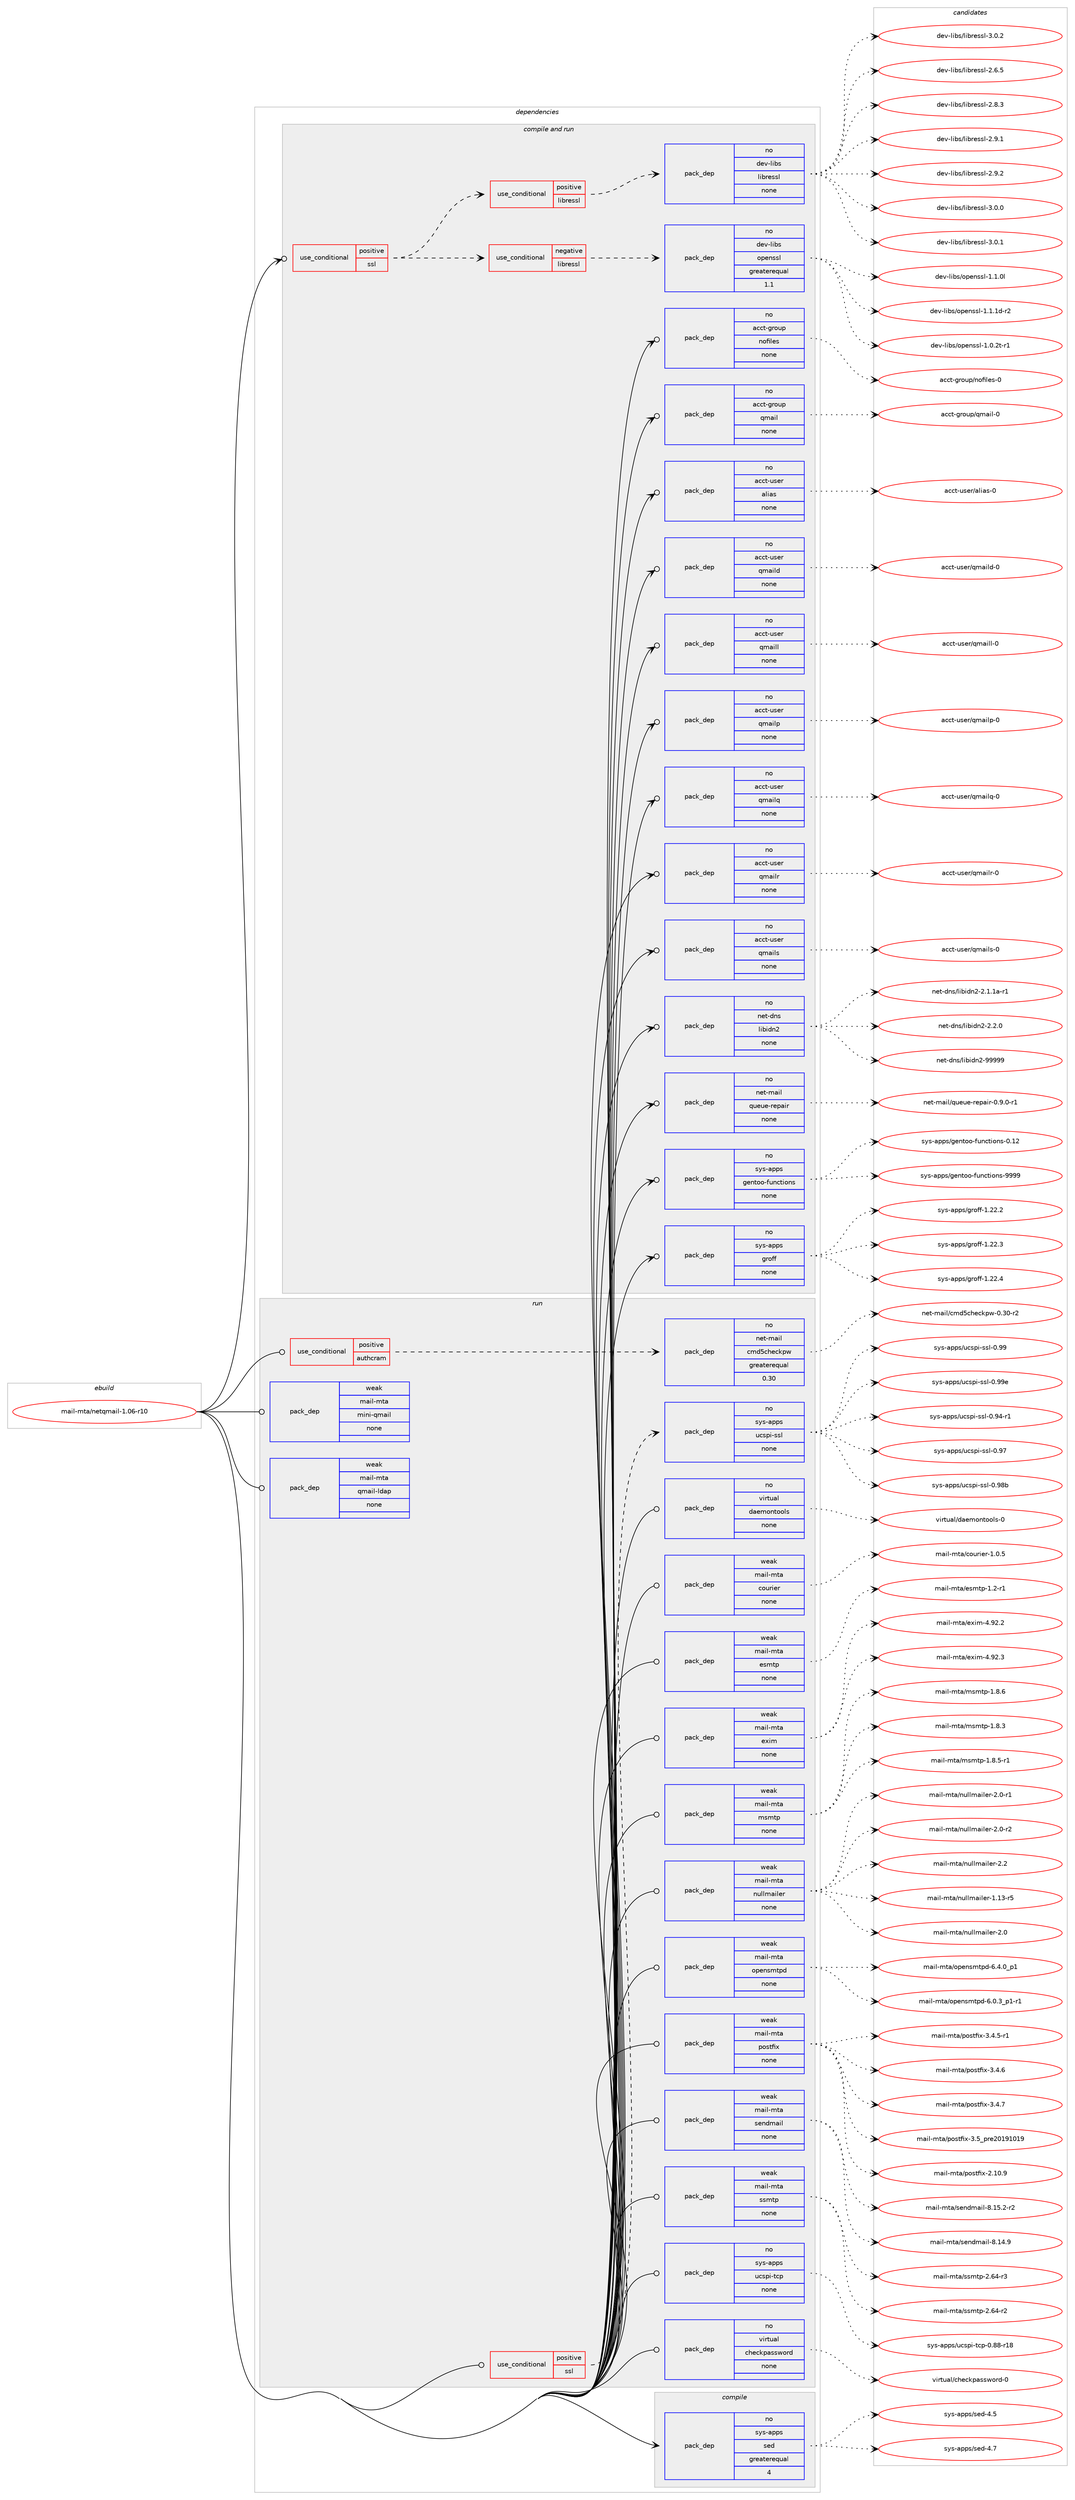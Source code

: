 digraph prolog {

# *************
# Graph options
# *************

newrank=true;
concentrate=true;
compound=true;
graph [rankdir=LR,fontname=Helvetica,fontsize=10,ranksep=1.5];#, ranksep=2.5, nodesep=0.2];
edge  [arrowhead=vee];
node  [fontname=Helvetica,fontsize=10];

# **********
# The ebuild
# **********

subgraph cluster_leftcol {
color=gray;
rank=same;
label=<<i>ebuild</i>>;
id [label="mail-mta/netqmail-1.06-r10", color=red, width=4, href="../mail-mta/netqmail-1.06-r10.svg"];
}

# ****************
# The dependencies
# ****************

subgraph cluster_midcol {
color=gray;
label=<<i>dependencies</i>>;
subgraph cluster_compile {
fillcolor="#eeeeee";
style=filled;
label=<<i>compile</i>>;
subgraph pack571732 {
dependency773787 [label=<<TABLE BORDER="0" CELLBORDER="1" CELLSPACING="0" CELLPADDING="4" WIDTH="220"><TR><TD ROWSPAN="6" CELLPADDING="30">pack_dep</TD></TR><TR><TD WIDTH="110">no</TD></TR><TR><TD>sys-apps</TD></TR><TR><TD>sed</TD></TR><TR><TD>greaterequal</TD></TR><TR><TD>4</TD></TR></TABLE>>, shape=none, color=blue];
}
id:e -> dependency773787:w [weight=20,style="solid",arrowhead="vee"];
}
subgraph cluster_compileandrun {
fillcolor="#eeeeee";
style=filled;
label=<<i>compile and run</i>>;
subgraph cond188644 {
dependency773788 [label=<<TABLE BORDER="0" CELLBORDER="1" CELLSPACING="0" CELLPADDING="4"><TR><TD ROWSPAN="3" CELLPADDING="10">use_conditional</TD></TR><TR><TD>positive</TD></TR><TR><TD>ssl</TD></TR></TABLE>>, shape=none, color=red];
subgraph cond188645 {
dependency773789 [label=<<TABLE BORDER="0" CELLBORDER="1" CELLSPACING="0" CELLPADDING="4"><TR><TD ROWSPAN="3" CELLPADDING="10">use_conditional</TD></TR><TR><TD>negative</TD></TR><TR><TD>libressl</TD></TR></TABLE>>, shape=none, color=red];
subgraph pack571733 {
dependency773790 [label=<<TABLE BORDER="0" CELLBORDER="1" CELLSPACING="0" CELLPADDING="4" WIDTH="220"><TR><TD ROWSPAN="6" CELLPADDING="30">pack_dep</TD></TR><TR><TD WIDTH="110">no</TD></TR><TR><TD>dev-libs</TD></TR><TR><TD>openssl</TD></TR><TR><TD>greaterequal</TD></TR><TR><TD>1.1</TD></TR></TABLE>>, shape=none, color=blue];
}
dependency773789:e -> dependency773790:w [weight=20,style="dashed",arrowhead="vee"];
}
dependency773788:e -> dependency773789:w [weight=20,style="dashed",arrowhead="vee"];
subgraph cond188646 {
dependency773791 [label=<<TABLE BORDER="0" CELLBORDER="1" CELLSPACING="0" CELLPADDING="4"><TR><TD ROWSPAN="3" CELLPADDING="10">use_conditional</TD></TR><TR><TD>positive</TD></TR><TR><TD>libressl</TD></TR></TABLE>>, shape=none, color=red];
subgraph pack571734 {
dependency773792 [label=<<TABLE BORDER="0" CELLBORDER="1" CELLSPACING="0" CELLPADDING="4" WIDTH="220"><TR><TD ROWSPAN="6" CELLPADDING="30">pack_dep</TD></TR><TR><TD WIDTH="110">no</TD></TR><TR><TD>dev-libs</TD></TR><TR><TD>libressl</TD></TR><TR><TD>none</TD></TR><TR><TD></TD></TR></TABLE>>, shape=none, color=blue];
}
dependency773791:e -> dependency773792:w [weight=20,style="dashed",arrowhead="vee"];
}
dependency773788:e -> dependency773791:w [weight=20,style="dashed",arrowhead="vee"];
}
id:e -> dependency773788:w [weight=20,style="solid",arrowhead="odotvee"];
subgraph pack571735 {
dependency773793 [label=<<TABLE BORDER="0" CELLBORDER="1" CELLSPACING="0" CELLPADDING="4" WIDTH="220"><TR><TD ROWSPAN="6" CELLPADDING="30">pack_dep</TD></TR><TR><TD WIDTH="110">no</TD></TR><TR><TD>acct-group</TD></TR><TR><TD>nofiles</TD></TR><TR><TD>none</TD></TR><TR><TD></TD></TR></TABLE>>, shape=none, color=blue];
}
id:e -> dependency773793:w [weight=20,style="solid",arrowhead="odotvee"];
subgraph pack571736 {
dependency773794 [label=<<TABLE BORDER="0" CELLBORDER="1" CELLSPACING="0" CELLPADDING="4" WIDTH="220"><TR><TD ROWSPAN="6" CELLPADDING="30">pack_dep</TD></TR><TR><TD WIDTH="110">no</TD></TR><TR><TD>acct-group</TD></TR><TR><TD>qmail</TD></TR><TR><TD>none</TD></TR><TR><TD></TD></TR></TABLE>>, shape=none, color=blue];
}
id:e -> dependency773794:w [weight=20,style="solid",arrowhead="odotvee"];
subgraph pack571737 {
dependency773795 [label=<<TABLE BORDER="0" CELLBORDER="1" CELLSPACING="0" CELLPADDING="4" WIDTH="220"><TR><TD ROWSPAN="6" CELLPADDING="30">pack_dep</TD></TR><TR><TD WIDTH="110">no</TD></TR><TR><TD>acct-user</TD></TR><TR><TD>alias</TD></TR><TR><TD>none</TD></TR><TR><TD></TD></TR></TABLE>>, shape=none, color=blue];
}
id:e -> dependency773795:w [weight=20,style="solid",arrowhead="odotvee"];
subgraph pack571738 {
dependency773796 [label=<<TABLE BORDER="0" CELLBORDER="1" CELLSPACING="0" CELLPADDING="4" WIDTH="220"><TR><TD ROWSPAN="6" CELLPADDING="30">pack_dep</TD></TR><TR><TD WIDTH="110">no</TD></TR><TR><TD>acct-user</TD></TR><TR><TD>qmaild</TD></TR><TR><TD>none</TD></TR><TR><TD></TD></TR></TABLE>>, shape=none, color=blue];
}
id:e -> dependency773796:w [weight=20,style="solid",arrowhead="odotvee"];
subgraph pack571739 {
dependency773797 [label=<<TABLE BORDER="0" CELLBORDER="1" CELLSPACING="0" CELLPADDING="4" WIDTH="220"><TR><TD ROWSPAN="6" CELLPADDING="30">pack_dep</TD></TR><TR><TD WIDTH="110">no</TD></TR><TR><TD>acct-user</TD></TR><TR><TD>qmaill</TD></TR><TR><TD>none</TD></TR><TR><TD></TD></TR></TABLE>>, shape=none, color=blue];
}
id:e -> dependency773797:w [weight=20,style="solid",arrowhead="odotvee"];
subgraph pack571740 {
dependency773798 [label=<<TABLE BORDER="0" CELLBORDER="1" CELLSPACING="0" CELLPADDING="4" WIDTH="220"><TR><TD ROWSPAN="6" CELLPADDING="30">pack_dep</TD></TR><TR><TD WIDTH="110">no</TD></TR><TR><TD>acct-user</TD></TR><TR><TD>qmailp</TD></TR><TR><TD>none</TD></TR><TR><TD></TD></TR></TABLE>>, shape=none, color=blue];
}
id:e -> dependency773798:w [weight=20,style="solid",arrowhead="odotvee"];
subgraph pack571741 {
dependency773799 [label=<<TABLE BORDER="0" CELLBORDER="1" CELLSPACING="0" CELLPADDING="4" WIDTH="220"><TR><TD ROWSPAN="6" CELLPADDING="30">pack_dep</TD></TR><TR><TD WIDTH="110">no</TD></TR><TR><TD>acct-user</TD></TR><TR><TD>qmailq</TD></TR><TR><TD>none</TD></TR><TR><TD></TD></TR></TABLE>>, shape=none, color=blue];
}
id:e -> dependency773799:w [weight=20,style="solid",arrowhead="odotvee"];
subgraph pack571742 {
dependency773800 [label=<<TABLE BORDER="0" CELLBORDER="1" CELLSPACING="0" CELLPADDING="4" WIDTH="220"><TR><TD ROWSPAN="6" CELLPADDING="30">pack_dep</TD></TR><TR><TD WIDTH="110">no</TD></TR><TR><TD>acct-user</TD></TR><TR><TD>qmailr</TD></TR><TR><TD>none</TD></TR><TR><TD></TD></TR></TABLE>>, shape=none, color=blue];
}
id:e -> dependency773800:w [weight=20,style="solid",arrowhead="odotvee"];
subgraph pack571743 {
dependency773801 [label=<<TABLE BORDER="0" CELLBORDER="1" CELLSPACING="0" CELLPADDING="4" WIDTH="220"><TR><TD ROWSPAN="6" CELLPADDING="30">pack_dep</TD></TR><TR><TD WIDTH="110">no</TD></TR><TR><TD>acct-user</TD></TR><TR><TD>qmails</TD></TR><TR><TD>none</TD></TR><TR><TD></TD></TR></TABLE>>, shape=none, color=blue];
}
id:e -> dependency773801:w [weight=20,style="solid",arrowhead="odotvee"];
subgraph pack571744 {
dependency773802 [label=<<TABLE BORDER="0" CELLBORDER="1" CELLSPACING="0" CELLPADDING="4" WIDTH="220"><TR><TD ROWSPAN="6" CELLPADDING="30">pack_dep</TD></TR><TR><TD WIDTH="110">no</TD></TR><TR><TD>net-dns</TD></TR><TR><TD>libidn2</TD></TR><TR><TD>none</TD></TR><TR><TD></TD></TR></TABLE>>, shape=none, color=blue];
}
id:e -> dependency773802:w [weight=20,style="solid",arrowhead="odotvee"];
subgraph pack571745 {
dependency773803 [label=<<TABLE BORDER="0" CELLBORDER="1" CELLSPACING="0" CELLPADDING="4" WIDTH="220"><TR><TD ROWSPAN="6" CELLPADDING="30">pack_dep</TD></TR><TR><TD WIDTH="110">no</TD></TR><TR><TD>net-mail</TD></TR><TR><TD>queue-repair</TD></TR><TR><TD>none</TD></TR><TR><TD></TD></TR></TABLE>>, shape=none, color=blue];
}
id:e -> dependency773803:w [weight=20,style="solid",arrowhead="odotvee"];
subgraph pack571746 {
dependency773804 [label=<<TABLE BORDER="0" CELLBORDER="1" CELLSPACING="0" CELLPADDING="4" WIDTH="220"><TR><TD ROWSPAN="6" CELLPADDING="30">pack_dep</TD></TR><TR><TD WIDTH="110">no</TD></TR><TR><TD>sys-apps</TD></TR><TR><TD>gentoo-functions</TD></TR><TR><TD>none</TD></TR><TR><TD></TD></TR></TABLE>>, shape=none, color=blue];
}
id:e -> dependency773804:w [weight=20,style="solid",arrowhead="odotvee"];
subgraph pack571747 {
dependency773805 [label=<<TABLE BORDER="0" CELLBORDER="1" CELLSPACING="0" CELLPADDING="4" WIDTH="220"><TR><TD ROWSPAN="6" CELLPADDING="30">pack_dep</TD></TR><TR><TD WIDTH="110">no</TD></TR><TR><TD>sys-apps</TD></TR><TR><TD>groff</TD></TR><TR><TD>none</TD></TR><TR><TD></TD></TR></TABLE>>, shape=none, color=blue];
}
id:e -> dependency773805:w [weight=20,style="solid",arrowhead="odotvee"];
}
subgraph cluster_run {
fillcolor="#eeeeee";
style=filled;
label=<<i>run</i>>;
subgraph cond188647 {
dependency773806 [label=<<TABLE BORDER="0" CELLBORDER="1" CELLSPACING="0" CELLPADDING="4"><TR><TD ROWSPAN="3" CELLPADDING="10">use_conditional</TD></TR><TR><TD>positive</TD></TR><TR><TD>authcram</TD></TR></TABLE>>, shape=none, color=red];
subgraph pack571748 {
dependency773807 [label=<<TABLE BORDER="0" CELLBORDER="1" CELLSPACING="0" CELLPADDING="4" WIDTH="220"><TR><TD ROWSPAN="6" CELLPADDING="30">pack_dep</TD></TR><TR><TD WIDTH="110">no</TD></TR><TR><TD>net-mail</TD></TR><TR><TD>cmd5checkpw</TD></TR><TR><TD>greaterequal</TD></TR><TR><TD>0.30</TD></TR></TABLE>>, shape=none, color=blue];
}
dependency773806:e -> dependency773807:w [weight=20,style="dashed",arrowhead="vee"];
}
id:e -> dependency773806:w [weight=20,style="solid",arrowhead="odot"];
subgraph cond188648 {
dependency773808 [label=<<TABLE BORDER="0" CELLBORDER="1" CELLSPACING="0" CELLPADDING="4"><TR><TD ROWSPAN="3" CELLPADDING="10">use_conditional</TD></TR><TR><TD>positive</TD></TR><TR><TD>ssl</TD></TR></TABLE>>, shape=none, color=red];
subgraph pack571749 {
dependency773809 [label=<<TABLE BORDER="0" CELLBORDER="1" CELLSPACING="0" CELLPADDING="4" WIDTH="220"><TR><TD ROWSPAN="6" CELLPADDING="30">pack_dep</TD></TR><TR><TD WIDTH="110">no</TD></TR><TR><TD>sys-apps</TD></TR><TR><TD>ucspi-ssl</TD></TR><TR><TD>none</TD></TR><TR><TD></TD></TR></TABLE>>, shape=none, color=blue];
}
dependency773808:e -> dependency773809:w [weight=20,style="dashed",arrowhead="vee"];
}
id:e -> dependency773808:w [weight=20,style="solid",arrowhead="odot"];
subgraph pack571750 {
dependency773810 [label=<<TABLE BORDER="0" CELLBORDER="1" CELLSPACING="0" CELLPADDING="4" WIDTH="220"><TR><TD ROWSPAN="6" CELLPADDING="30">pack_dep</TD></TR><TR><TD WIDTH="110">no</TD></TR><TR><TD>sys-apps</TD></TR><TR><TD>ucspi-tcp</TD></TR><TR><TD>none</TD></TR><TR><TD></TD></TR></TABLE>>, shape=none, color=blue];
}
id:e -> dependency773810:w [weight=20,style="solid",arrowhead="odot"];
subgraph pack571751 {
dependency773811 [label=<<TABLE BORDER="0" CELLBORDER="1" CELLSPACING="0" CELLPADDING="4" WIDTH="220"><TR><TD ROWSPAN="6" CELLPADDING="30">pack_dep</TD></TR><TR><TD WIDTH="110">no</TD></TR><TR><TD>virtual</TD></TR><TR><TD>checkpassword</TD></TR><TR><TD>none</TD></TR><TR><TD></TD></TR></TABLE>>, shape=none, color=blue];
}
id:e -> dependency773811:w [weight=20,style="solid",arrowhead="odot"];
subgraph pack571752 {
dependency773812 [label=<<TABLE BORDER="0" CELLBORDER="1" CELLSPACING="0" CELLPADDING="4" WIDTH="220"><TR><TD ROWSPAN="6" CELLPADDING="30">pack_dep</TD></TR><TR><TD WIDTH="110">no</TD></TR><TR><TD>virtual</TD></TR><TR><TD>daemontools</TD></TR><TR><TD>none</TD></TR><TR><TD></TD></TR></TABLE>>, shape=none, color=blue];
}
id:e -> dependency773812:w [weight=20,style="solid",arrowhead="odot"];
subgraph pack571753 {
dependency773813 [label=<<TABLE BORDER="0" CELLBORDER="1" CELLSPACING="0" CELLPADDING="4" WIDTH="220"><TR><TD ROWSPAN="6" CELLPADDING="30">pack_dep</TD></TR><TR><TD WIDTH="110">weak</TD></TR><TR><TD>mail-mta</TD></TR><TR><TD>courier</TD></TR><TR><TD>none</TD></TR><TR><TD></TD></TR></TABLE>>, shape=none, color=blue];
}
id:e -> dependency773813:w [weight=20,style="solid",arrowhead="odot"];
subgraph pack571754 {
dependency773814 [label=<<TABLE BORDER="0" CELLBORDER="1" CELLSPACING="0" CELLPADDING="4" WIDTH="220"><TR><TD ROWSPAN="6" CELLPADDING="30">pack_dep</TD></TR><TR><TD WIDTH="110">weak</TD></TR><TR><TD>mail-mta</TD></TR><TR><TD>esmtp</TD></TR><TR><TD>none</TD></TR><TR><TD></TD></TR></TABLE>>, shape=none, color=blue];
}
id:e -> dependency773814:w [weight=20,style="solid",arrowhead="odot"];
subgraph pack571755 {
dependency773815 [label=<<TABLE BORDER="0" CELLBORDER="1" CELLSPACING="0" CELLPADDING="4" WIDTH="220"><TR><TD ROWSPAN="6" CELLPADDING="30">pack_dep</TD></TR><TR><TD WIDTH="110">weak</TD></TR><TR><TD>mail-mta</TD></TR><TR><TD>exim</TD></TR><TR><TD>none</TD></TR><TR><TD></TD></TR></TABLE>>, shape=none, color=blue];
}
id:e -> dependency773815:w [weight=20,style="solid",arrowhead="odot"];
subgraph pack571756 {
dependency773816 [label=<<TABLE BORDER="0" CELLBORDER="1" CELLSPACING="0" CELLPADDING="4" WIDTH="220"><TR><TD ROWSPAN="6" CELLPADDING="30">pack_dep</TD></TR><TR><TD WIDTH="110">weak</TD></TR><TR><TD>mail-mta</TD></TR><TR><TD>mini-qmail</TD></TR><TR><TD>none</TD></TR><TR><TD></TD></TR></TABLE>>, shape=none, color=blue];
}
id:e -> dependency773816:w [weight=20,style="solid",arrowhead="odot"];
subgraph pack571757 {
dependency773817 [label=<<TABLE BORDER="0" CELLBORDER="1" CELLSPACING="0" CELLPADDING="4" WIDTH="220"><TR><TD ROWSPAN="6" CELLPADDING="30">pack_dep</TD></TR><TR><TD WIDTH="110">weak</TD></TR><TR><TD>mail-mta</TD></TR><TR><TD>msmtp</TD></TR><TR><TD>none</TD></TR><TR><TD></TD></TR></TABLE>>, shape=none, color=blue];
}
id:e -> dependency773817:w [weight=20,style="solid",arrowhead="odot"];
subgraph pack571758 {
dependency773818 [label=<<TABLE BORDER="0" CELLBORDER="1" CELLSPACING="0" CELLPADDING="4" WIDTH="220"><TR><TD ROWSPAN="6" CELLPADDING="30">pack_dep</TD></TR><TR><TD WIDTH="110">weak</TD></TR><TR><TD>mail-mta</TD></TR><TR><TD>nullmailer</TD></TR><TR><TD>none</TD></TR><TR><TD></TD></TR></TABLE>>, shape=none, color=blue];
}
id:e -> dependency773818:w [weight=20,style="solid",arrowhead="odot"];
subgraph pack571759 {
dependency773819 [label=<<TABLE BORDER="0" CELLBORDER="1" CELLSPACING="0" CELLPADDING="4" WIDTH="220"><TR><TD ROWSPAN="6" CELLPADDING="30">pack_dep</TD></TR><TR><TD WIDTH="110">weak</TD></TR><TR><TD>mail-mta</TD></TR><TR><TD>opensmtpd</TD></TR><TR><TD>none</TD></TR><TR><TD></TD></TR></TABLE>>, shape=none, color=blue];
}
id:e -> dependency773819:w [weight=20,style="solid",arrowhead="odot"];
subgraph pack571760 {
dependency773820 [label=<<TABLE BORDER="0" CELLBORDER="1" CELLSPACING="0" CELLPADDING="4" WIDTH="220"><TR><TD ROWSPAN="6" CELLPADDING="30">pack_dep</TD></TR><TR><TD WIDTH="110">weak</TD></TR><TR><TD>mail-mta</TD></TR><TR><TD>postfix</TD></TR><TR><TD>none</TD></TR><TR><TD></TD></TR></TABLE>>, shape=none, color=blue];
}
id:e -> dependency773820:w [weight=20,style="solid",arrowhead="odot"];
subgraph pack571761 {
dependency773821 [label=<<TABLE BORDER="0" CELLBORDER="1" CELLSPACING="0" CELLPADDING="4" WIDTH="220"><TR><TD ROWSPAN="6" CELLPADDING="30">pack_dep</TD></TR><TR><TD WIDTH="110">weak</TD></TR><TR><TD>mail-mta</TD></TR><TR><TD>qmail-ldap</TD></TR><TR><TD>none</TD></TR><TR><TD></TD></TR></TABLE>>, shape=none, color=blue];
}
id:e -> dependency773821:w [weight=20,style="solid",arrowhead="odot"];
subgraph pack571762 {
dependency773822 [label=<<TABLE BORDER="0" CELLBORDER="1" CELLSPACING="0" CELLPADDING="4" WIDTH="220"><TR><TD ROWSPAN="6" CELLPADDING="30">pack_dep</TD></TR><TR><TD WIDTH="110">weak</TD></TR><TR><TD>mail-mta</TD></TR><TR><TD>sendmail</TD></TR><TR><TD>none</TD></TR><TR><TD></TD></TR></TABLE>>, shape=none, color=blue];
}
id:e -> dependency773822:w [weight=20,style="solid",arrowhead="odot"];
subgraph pack571763 {
dependency773823 [label=<<TABLE BORDER="0" CELLBORDER="1" CELLSPACING="0" CELLPADDING="4" WIDTH="220"><TR><TD ROWSPAN="6" CELLPADDING="30">pack_dep</TD></TR><TR><TD WIDTH="110">weak</TD></TR><TR><TD>mail-mta</TD></TR><TR><TD>ssmtp</TD></TR><TR><TD>none</TD></TR><TR><TD></TD></TR></TABLE>>, shape=none, color=blue];
}
id:e -> dependency773823:w [weight=20,style="solid",arrowhead="odot"];
}
}

# **************
# The candidates
# **************

subgraph cluster_choices {
rank=same;
color=gray;
label=<<i>candidates</i>>;

subgraph choice571732 {
color=black;
nodesep=1;
choice11512111545971121121154711510110045524653 [label="sys-apps/sed-4.5", color=red, width=4,href="../sys-apps/sed-4.5.svg"];
choice11512111545971121121154711510110045524655 [label="sys-apps/sed-4.7", color=red, width=4,href="../sys-apps/sed-4.7.svg"];
dependency773787:e -> choice11512111545971121121154711510110045524653:w [style=dotted,weight="100"];
dependency773787:e -> choice11512111545971121121154711510110045524655:w [style=dotted,weight="100"];
}
subgraph choice571733 {
color=black;
nodesep=1;
choice1001011184510810598115471111121011101151151084549464846501164511449 [label="dev-libs/openssl-1.0.2t-r1", color=red, width=4,href="../dev-libs/openssl-1.0.2t-r1.svg"];
choice100101118451081059811547111112101110115115108454946494648108 [label="dev-libs/openssl-1.1.0l", color=red, width=4,href="../dev-libs/openssl-1.1.0l.svg"];
choice1001011184510810598115471111121011101151151084549464946491004511450 [label="dev-libs/openssl-1.1.1d-r2", color=red, width=4,href="../dev-libs/openssl-1.1.1d-r2.svg"];
dependency773790:e -> choice1001011184510810598115471111121011101151151084549464846501164511449:w [style=dotted,weight="100"];
dependency773790:e -> choice100101118451081059811547111112101110115115108454946494648108:w [style=dotted,weight="100"];
dependency773790:e -> choice1001011184510810598115471111121011101151151084549464946491004511450:w [style=dotted,weight="100"];
}
subgraph choice571734 {
color=black;
nodesep=1;
choice10010111845108105981154710810598114101115115108455046544653 [label="dev-libs/libressl-2.6.5", color=red, width=4,href="../dev-libs/libressl-2.6.5.svg"];
choice10010111845108105981154710810598114101115115108455046564651 [label="dev-libs/libressl-2.8.3", color=red, width=4,href="../dev-libs/libressl-2.8.3.svg"];
choice10010111845108105981154710810598114101115115108455046574649 [label="dev-libs/libressl-2.9.1", color=red, width=4,href="../dev-libs/libressl-2.9.1.svg"];
choice10010111845108105981154710810598114101115115108455046574650 [label="dev-libs/libressl-2.9.2", color=red, width=4,href="../dev-libs/libressl-2.9.2.svg"];
choice10010111845108105981154710810598114101115115108455146484648 [label="dev-libs/libressl-3.0.0", color=red, width=4,href="../dev-libs/libressl-3.0.0.svg"];
choice10010111845108105981154710810598114101115115108455146484649 [label="dev-libs/libressl-3.0.1", color=red, width=4,href="../dev-libs/libressl-3.0.1.svg"];
choice10010111845108105981154710810598114101115115108455146484650 [label="dev-libs/libressl-3.0.2", color=red, width=4,href="../dev-libs/libressl-3.0.2.svg"];
dependency773792:e -> choice10010111845108105981154710810598114101115115108455046544653:w [style=dotted,weight="100"];
dependency773792:e -> choice10010111845108105981154710810598114101115115108455046564651:w [style=dotted,weight="100"];
dependency773792:e -> choice10010111845108105981154710810598114101115115108455046574649:w [style=dotted,weight="100"];
dependency773792:e -> choice10010111845108105981154710810598114101115115108455046574650:w [style=dotted,weight="100"];
dependency773792:e -> choice10010111845108105981154710810598114101115115108455146484648:w [style=dotted,weight="100"];
dependency773792:e -> choice10010111845108105981154710810598114101115115108455146484649:w [style=dotted,weight="100"];
dependency773792:e -> choice10010111845108105981154710810598114101115115108455146484650:w [style=dotted,weight="100"];
}
subgraph choice571735 {
color=black;
nodesep=1;
choice97999911645103114111117112471101111021051081011154548 [label="acct-group/nofiles-0", color=red, width=4,href="../acct-group/nofiles-0.svg"];
dependency773793:e -> choice97999911645103114111117112471101111021051081011154548:w [style=dotted,weight="100"];
}
subgraph choice571736 {
color=black;
nodesep=1;
choice9799991164510311411111711247113109971051084548 [label="acct-group/qmail-0", color=red, width=4,href="../acct-group/qmail-0.svg"];
dependency773794:e -> choice9799991164510311411111711247113109971051084548:w [style=dotted,weight="100"];
}
subgraph choice571737 {
color=black;
nodesep=1;
choice979999116451171151011144797108105971154548 [label="acct-user/alias-0", color=red, width=4,href="../acct-user/alias-0.svg"];
dependency773795:e -> choice979999116451171151011144797108105971154548:w [style=dotted,weight="100"];
}
subgraph choice571738 {
color=black;
nodesep=1;
choice9799991164511711510111447113109971051081004548 [label="acct-user/qmaild-0", color=red, width=4,href="../acct-user/qmaild-0.svg"];
dependency773796:e -> choice9799991164511711510111447113109971051081004548:w [style=dotted,weight="100"];
}
subgraph choice571739 {
color=black;
nodesep=1;
choice9799991164511711510111447113109971051081084548 [label="acct-user/qmaill-0", color=red, width=4,href="../acct-user/qmaill-0.svg"];
dependency773797:e -> choice9799991164511711510111447113109971051081084548:w [style=dotted,weight="100"];
}
subgraph choice571740 {
color=black;
nodesep=1;
choice9799991164511711510111447113109971051081124548 [label="acct-user/qmailp-0", color=red, width=4,href="../acct-user/qmailp-0.svg"];
dependency773798:e -> choice9799991164511711510111447113109971051081124548:w [style=dotted,weight="100"];
}
subgraph choice571741 {
color=black;
nodesep=1;
choice9799991164511711510111447113109971051081134548 [label="acct-user/qmailq-0", color=red, width=4,href="../acct-user/qmailq-0.svg"];
dependency773799:e -> choice9799991164511711510111447113109971051081134548:w [style=dotted,weight="100"];
}
subgraph choice571742 {
color=black;
nodesep=1;
choice9799991164511711510111447113109971051081144548 [label="acct-user/qmailr-0", color=red, width=4,href="../acct-user/qmailr-0.svg"];
dependency773800:e -> choice9799991164511711510111447113109971051081144548:w [style=dotted,weight="100"];
}
subgraph choice571743 {
color=black;
nodesep=1;
choice9799991164511711510111447113109971051081154548 [label="acct-user/qmails-0", color=red, width=4,href="../acct-user/qmails-0.svg"];
dependency773801:e -> choice9799991164511711510111447113109971051081154548:w [style=dotted,weight="100"];
}
subgraph choice571744 {
color=black;
nodesep=1;
choice11010111645100110115471081059810510011050455046494649974511449 [label="net-dns/libidn2-2.1.1a-r1", color=red, width=4,href="../net-dns/libidn2-2.1.1a-r1.svg"];
choice11010111645100110115471081059810510011050455046504648 [label="net-dns/libidn2-2.2.0", color=red, width=4,href="../net-dns/libidn2-2.2.0.svg"];
choice11010111645100110115471081059810510011050455757575757 [label="net-dns/libidn2-99999", color=red, width=4,href="../net-dns/libidn2-99999.svg"];
dependency773802:e -> choice11010111645100110115471081059810510011050455046494649974511449:w [style=dotted,weight="100"];
dependency773802:e -> choice11010111645100110115471081059810510011050455046504648:w [style=dotted,weight="100"];
dependency773802:e -> choice11010111645100110115471081059810510011050455757575757:w [style=dotted,weight="100"];
}
subgraph choice571745 {
color=black;
nodesep=1;
choice11010111645109971051084711311710111710145114101112971051144548465746484511449 [label="net-mail/queue-repair-0.9.0-r1", color=red, width=4,href="../net-mail/queue-repair-0.9.0-r1.svg"];
dependency773803:e -> choice11010111645109971051084711311710111710145114101112971051144548465746484511449:w [style=dotted,weight="100"];
}
subgraph choice571746 {
color=black;
nodesep=1;
choice11512111545971121121154710310111011611111145102117110991161051111101154548464950 [label="sys-apps/gentoo-functions-0.12", color=red, width=4,href="../sys-apps/gentoo-functions-0.12.svg"];
choice11512111545971121121154710310111011611111145102117110991161051111101154557575757 [label="sys-apps/gentoo-functions-9999", color=red, width=4,href="../sys-apps/gentoo-functions-9999.svg"];
dependency773804:e -> choice11512111545971121121154710310111011611111145102117110991161051111101154548464950:w [style=dotted,weight="100"];
dependency773804:e -> choice11512111545971121121154710310111011611111145102117110991161051111101154557575757:w [style=dotted,weight="100"];
}
subgraph choice571747 {
color=black;
nodesep=1;
choice11512111545971121121154710311411110210245494650504650 [label="sys-apps/groff-1.22.2", color=red, width=4,href="../sys-apps/groff-1.22.2.svg"];
choice11512111545971121121154710311411110210245494650504651 [label="sys-apps/groff-1.22.3", color=red, width=4,href="../sys-apps/groff-1.22.3.svg"];
choice11512111545971121121154710311411110210245494650504652 [label="sys-apps/groff-1.22.4", color=red, width=4,href="../sys-apps/groff-1.22.4.svg"];
dependency773805:e -> choice11512111545971121121154710311411110210245494650504650:w [style=dotted,weight="100"];
dependency773805:e -> choice11512111545971121121154710311411110210245494650504651:w [style=dotted,weight="100"];
dependency773805:e -> choice11512111545971121121154710311411110210245494650504652:w [style=dotted,weight="100"];
}
subgraph choice571748 {
color=black;
nodesep=1;
choice1101011164510997105108479910910053991041019910711211945484651484511450 [label="net-mail/cmd5checkpw-0.30-r2", color=red, width=4,href="../net-mail/cmd5checkpw-0.30-r2.svg"];
dependency773807:e -> choice1101011164510997105108479910910053991041019910711211945484651484511450:w [style=dotted,weight="100"];
}
subgraph choice571749 {
color=black;
nodesep=1;
choice115121115459711211211547117991151121054511511510845484657524511449 [label="sys-apps/ucspi-ssl-0.94-r1", color=red, width=4,href="../sys-apps/ucspi-ssl-0.94-r1.svg"];
choice11512111545971121121154711799115112105451151151084548465755 [label="sys-apps/ucspi-ssl-0.97", color=red, width=4,href="../sys-apps/ucspi-ssl-0.97.svg"];
choice1151211154597112112115471179911511210545115115108454846575698 [label="sys-apps/ucspi-ssl-0.98b", color=red, width=4,href="../sys-apps/ucspi-ssl-0.98b.svg"];
choice11512111545971121121154711799115112105451151151084548465757 [label="sys-apps/ucspi-ssl-0.99", color=red, width=4,href="../sys-apps/ucspi-ssl-0.99.svg"];
choice11512111545971121121154711799115112105451151151084548465757101 [label="sys-apps/ucspi-ssl-0.99e", color=red, width=4,href="../sys-apps/ucspi-ssl-0.99e.svg"];
dependency773809:e -> choice115121115459711211211547117991151121054511511510845484657524511449:w [style=dotted,weight="100"];
dependency773809:e -> choice11512111545971121121154711799115112105451151151084548465755:w [style=dotted,weight="100"];
dependency773809:e -> choice1151211154597112112115471179911511210545115115108454846575698:w [style=dotted,weight="100"];
dependency773809:e -> choice11512111545971121121154711799115112105451151151084548465757:w [style=dotted,weight="100"];
dependency773809:e -> choice11512111545971121121154711799115112105451151151084548465757101:w [style=dotted,weight="100"];
}
subgraph choice571750 {
color=black;
nodesep=1;
choice1151211154597112112115471179911511210545116991124548465656451144956 [label="sys-apps/ucspi-tcp-0.88-r18", color=red, width=4,href="../sys-apps/ucspi-tcp-0.88-r18.svg"];
dependency773810:e -> choice1151211154597112112115471179911511210545116991124548465656451144956:w [style=dotted,weight="100"];
}
subgraph choice571751 {
color=black;
nodesep=1;
choice11810511411611797108479910410199107112971151151191111141004548 [label="virtual/checkpassword-0", color=red, width=4,href="../virtual/checkpassword-0.svg"];
dependency773811:e -> choice11810511411611797108479910410199107112971151151191111141004548:w [style=dotted,weight="100"];
}
subgraph choice571752 {
color=black;
nodesep=1;
choice1181051141161179710847100971011091111101161111111081154548 [label="virtual/daemontools-0", color=red, width=4,href="../virtual/daemontools-0.svg"];
dependency773812:e -> choice1181051141161179710847100971011091111101161111111081154548:w [style=dotted,weight="100"];
}
subgraph choice571753 {
color=black;
nodesep=1;
choice1099710510845109116974799111117114105101114454946484653 [label="mail-mta/courier-1.0.5", color=red, width=4,href="../mail-mta/courier-1.0.5.svg"];
dependency773813:e -> choice1099710510845109116974799111117114105101114454946484653:w [style=dotted,weight="100"];
}
subgraph choice571754 {
color=black;
nodesep=1;
choice10997105108451091169747101115109116112454946504511449 [label="mail-mta/esmtp-1.2-r1", color=red, width=4,href="../mail-mta/esmtp-1.2-r1.svg"];
dependency773814:e -> choice10997105108451091169747101115109116112454946504511449:w [style=dotted,weight="100"];
}
subgraph choice571755 {
color=black;
nodesep=1;
choice1099710510845109116974710112010510945524657504650 [label="mail-mta/exim-4.92.2", color=red, width=4,href="../mail-mta/exim-4.92.2.svg"];
choice1099710510845109116974710112010510945524657504651 [label="mail-mta/exim-4.92.3", color=red, width=4,href="../mail-mta/exim-4.92.3.svg"];
dependency773815:e -> choice1099710510845109116974710112010510945524657504650:w [style=dotted,weight="100"];
dependency773815:e -> choice1099710510845109116974710112010510945524657504651:w [style=dotted,weight="100"];
}
subgraph choice571756 {
color=black;
nodesep=1;
}
subgraph choice571757 {
color=black;
nodesep=1;
choice10997105108451091169747109115109116112454946564651 [label="mail-mta/msmtp-1.8.3", color=red, width=4,href="../mail-mta/msmtp-1.8.3.svg"];
choice109971051084510911697471091151091161124549465646534511449 [label="mail-mta/msmtp-1.8.5-r1", color=red, width=4,href="../mail-mta/msmtp-1.8.5-r1.svg"];
choice10997105108451091169747109115109116112454946564654 [label="mail-mta/msmtp-1.8.6", color=red, width=4,href="../mail-mta/msmtp-1.8.6.svg"];
dependency773817:e -> choice10997105108451091169747109115109116112454946564651:w [style=dotted,weight="100"];
dependency773817:e -> choice109971051084510911697471091151091161124549465646534511449:w [style=dotted,weight="100"];
dependency773817:e -> choice10997105108451091169747109115109116112454946564654:w [style=dotted,weight="100"];
}
subgraph choice571758 {
color=black;
nodesep=1;
choice109971051084510911697471101171081081099710510810111445494649514511453 [label="mail-mta/nullmailer-1.13-r5", color=red, width=4,href="../mail-mta/nullmailer-1.13-r5.svg"];
choice109971051084510911697471101171081081099710510810111445504648 [label="mail-mta/nullmailer-2.0", color=red, width=4,href="../mail-mta/nullmailer-2.0.svg"];
choice1099710510845109116974711011710810810997105108101114455046484511449 [label="mail-mta/nullmailer-2.0-r1", color=red, width=4,href="../mail-mta/nullmailer-2.0-r1.svg"];
choice1099710510845109116974711011710810810997105108101114455046484511450 [label="mail-mta/nullmailer-2.0-r2", color=red, width=4,href="../mail-mta/nullmailer-2.0-r2.svg"];
choice109971051084510911697471101171081081099710510810111445504650 [label="mail-mta/nullmailer-2.2", color=red, width=4,href="../mail-mta/nullmailer-2.2.svg"];
dependency773818:e -> choice109971051084510911697471101171081081099710510810111445494649514511453:w [style=dotted,weight="100"];
dependency773818:e -> choice109971051084510911697471101171081081099710510810111445504648:w [style=dotted,weight="100"];
dependency773818:e -> choice1099710510845109116974711011710810810997105108101114455046484511449:w [style=dotted,weight="100"];
dependency773818:e -> choice1099710510845109116974711011710810810997105108101114455046484511450:w [style=dotted,weight="100"];
dependency773818:e -> choice109971051084510911697471101171081081099710510810111445504650:w [style=dotted,weight="100"];
}
subgraph choice571759 {
color=black;
nodesep=1;
choice1099710510845109116974711111210111011510911611210045544648465195112494511449 [label="mail-mta/opensmtpd-6.0.3_p1-r1", color=red, width=4,href="../mail-mta/opensmtpd-6.0.3_p1-r1.svg"];
choice109971051084510911697471111121011101151091161121004554465246489511249 [label="mail-mta/opensmtpd-6.4.0_p1", color=red, width=4,href="../mail-mta/opensmtpd-6.4.0_p1.svg"];
dependency773819:e -> choice1099710510845109116974711111210111011510911611210045544648465195112494511449:w [style=dotted,weight="100"];
dependency773819:e -> choice109971051084510911697471111121011101151091161121004554465246489511249:w [style=dotted,weight="100"];
}
subgraph choice571760 {
color=black;
nodesep=1;
choice1099710510845109116974711211111511610210512045504649484657 [label="mail-mta/postfix-2.10.9", color=red, width=4,href="../mail-mta/postfix-2.10.9.svg"];
choice109971051084510911697471121111151161021051204551465246534511449 [label="mail-mta/postfix-3.4.5-r1", color=red, width=4,href="../mail-mta/postfix-3.4.5-r1.svg"];
choice10997105108451091169747112111115116102105120455146524654 [label="mail-mta/postfix-3.4.6", color=red, width=4,href="../mail-mta/postfix-3.4.6.svg"];
choice10997105108451091169747112111115116102105120455146524655 [label="mail-mta/postfix-3.4.7", color=red, width=4,href="../mail-mta/postfix-3.4.7.svg"];
choice1099710510845109116974711211111511610210512045514653951121141015048495749484957 [label="mail-mta/postfix-3.5_pre20191019", color=red, width=4,href="../mail-mta/postfix-3.5_pre20191019.svg"];
dependency773820:e -> choice1099710510845109116974711211111511610210512045504649484657:w [style=dotted,weight="100"];
dependency773820:e -> choice109971051084510911697471121111151161021051204551465246534511449:w [style=dotted,weight="100"];
dependency773820:e -> choice10997105108451091169747112111115116102105120455146524654:w [style=dotted,weight="100"];
dependency773820:e -> choice10997105108451091169747112111115116102105120455146524655:w [style=dotted,weight="100"];
dependency773820:e -> choice1099710510845109116974711211111511610210512045514653951121141015048495749484957:w [style=dotted,weight="100"];
}
subgraph choice571761 {
color=black;
nodesep=1;
}
subgraph choice571762 {
color=black;
nodesep=1;
choice109971051084510911697471151011101001099710510845564649524657 [label="mail-mta/sendmail-8.14.9", color=red, width=4,href="../mail-mta/sendmail-8.14.9.svg"];
choice1099710510845109116974711510111010010997105108455646495346504511450 [label="mail-mta/sendmail-8.15.2-r2", color=red, width=4,href="../mail-mta/sendmail-8.15.2-r2.svg"];
dependency773822:e -> choice109971051084510911697471151011101001099710510845564649524657:w [style=dotted,weight="100"];
dependency773822:e -> choice1099710510845109116974711510111010010997105108455646495346504511450:w [style=dotted,weight="100"];
}
subgraph choice571763 {
color=black;
nodesep=1;
choice1099710510845109116974711511510911611245504654524511450 [label="mail-mta/ssmtp-2.64-r2", color=red, width=4,href="../mail-mta/ssmtp-2.64-r2.svg"];
choice1099710510845109116974711511510911611245504654524511451 [label="mail-mta/ssmtp-2.64-r3", color=red, width=4,href="../mail-mta/ssmtp-2.64-r3.svg"];
dependency773823:e -> choice1099710510845109116974711511510911611245504654524511450:w [style=dotted,weight="100"];
dependency773823:e -> choice1099710510845109116974711511510911611245504654524511451:w [style=dotted,weight="100"];
}
}

}
